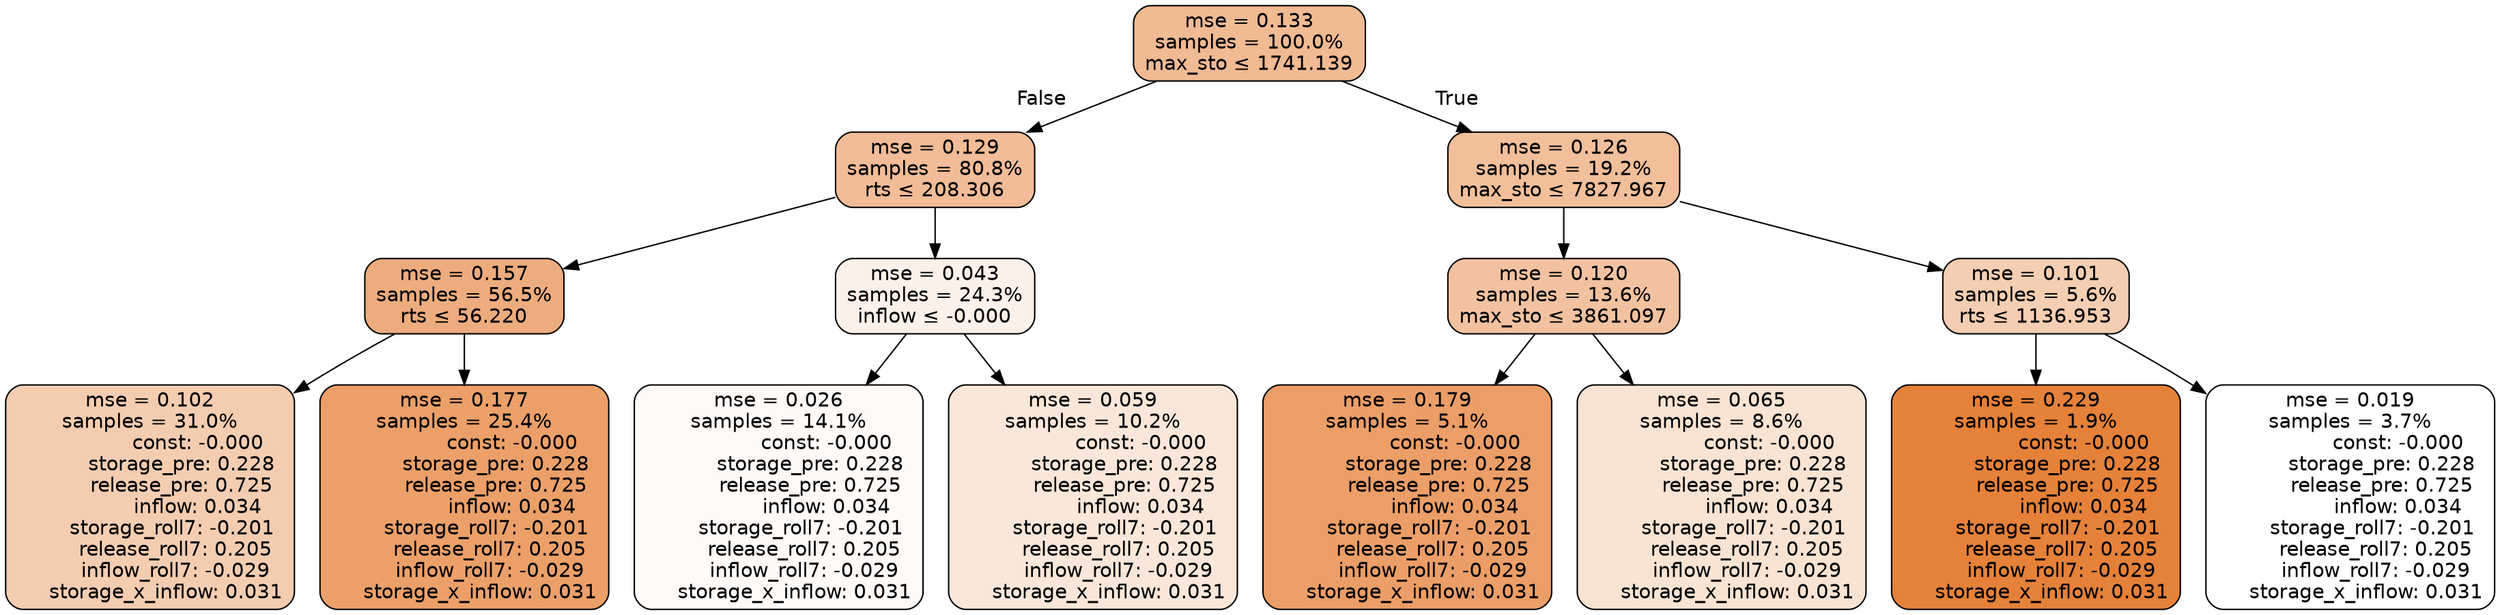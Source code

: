 digraph tree {
node [shape=rectangle, style="filled, rounded", color="black", fontname=helvetica] ;
edge [fontname=helvetica] ;
	"0" [label="mse = 0.133
samples = 100.0%
max_sto &le; 1741.139", fillcolor="#f0ba93"]
	"1" [label="mse = 0.129
samples = 80.8%
rts &le; 208.306", fillcolor="#f1bc97"]
	"2" [label="mse = 0.157
samples = 56.5%
rts &le; 56.220", fillcolor="#edac7d"]
	"3" [label="mse = 0.102
samples = 31.0%
               const: -0.000
          storage_pre: 0.228
          release_pre: 0.725
               inflow: 0.034
       storage_roll7: -0.201
        release_roll7: 0.205
        inflow_roll7: -0.029
     storage_x_inflow: 0.031", fillcolor="#f4cdb1"]
	"4" [label="mse = 0.177
samples = 25.4%
               const: -0.000
          storage_pre: 0.228
          release_pre: 0.725
               inflow: 0.034
       storage_roll7: -0.201
        release_roll7: 0.205
        inflow_roll7: -0.029
     storage_x_inflow: 0.031", fillcolor="#eba069"]
	"5" [label="mse = 0.043
samples = 24.3%
inflow &le; -0.000", fillcolor="#fcf1e9"]
	"6" [label="mse = 0.026
samples = 14.1%
               const: -0.000
          storage_pre: 0.228
          release_pre: 0.725
               inflow: 0.034
       storage_roll7: -0.201
        release_roll7: 0.205
        inflow_roll7: -0.029
     storage_x_inflow: 0.031", fillcolor="#fefaf8"]
	"7" [label="mse = 0.059
samples = 10.2%
               const: -0.000
          storage_pre: 0.228
          release_pre: 0.725
               inflow: 0.034
       storage_roll7: -0.201
        release_roll7: 0.205
        inflow_roll7: -0.029
     storage_x_inflow: 0.031", fillcolor="#fae7d9"]
	"8" [label="mse = 0.126
samples = 19.2%
max_sto &le; 7827.967", fillcolor="#f1bf9a"]
	"9" [label="mse = 0.120
samples = 13.6%
max_sto &le; 3861.097", fillcolor="#f2c2a0"]
	"10" [label="mse = 0.179
samples = 5.1%
               const: -0.000
          storage_pre: 0.228
          release_pre: 0.725
               inflow: 0.034
       storage_roll7: -0.201
        release_roll7: 0.205
        inflow_roll7: -0.029
     storage_x_inflow: 0.031", fillcolor="#eb9e67"]
	"11" [label="mse = 0.065
samples = 8.6%
               const: -0.000
          storage_pre: 0.228
          release_pre: 0.725
               inflow: 0.034
       storage_roll7: -0.201
        release_roll7: 0.205
        inflow_roll7: -0.029
     storage_x_inflow: 0.031", fillcolor="#f9e3d3"]
	"12" [label="mse = 0.101
samples = 5.6%
rts &le; 1136.953", fillcolor="#f4ceb2"]
	"13" [label="mse = 0.229
samples = 1.9%
               const: -0.000
          storage_pre: 0.228
          release_pre: 0.725
               inflow: 0.034
       storage_roll7: -0.201
        release_roll7: 0.205
        inflow_roll7: -0.029
     storage_x_inflow: 0.031", fillcolor="#e58139"]
	"14" [label="mse = 0.019
samples = 3.7%
               const: -0.000
          storage_pre: 0.228
          release_pre: 0.725
               inflow: 0.034
       storage_roll7: -0.201
        release_roll7: 0.205
        inflow_roll7: -0.029
     storage_x_inflow: 0.031", fillcolor="#ffffff"]

	"0" -> "1" [labeldistance=2.5, labelangle=45, headlabel="False"]
	"1" -> "2"
	"2" -> "3"
	"2" -> "4"
	"1" -> "5"
	"5" -> "6"
	"5" -> "7"
	"0" -> "8" [labeldistance=2.5, labelangle=-45, headlabel="True"]
	"8" -> "9"
	"9" -> "10"
	"9" -> "11"
	"8" -> "12"
	"12" -> "13"
	"12" -> "14"
}